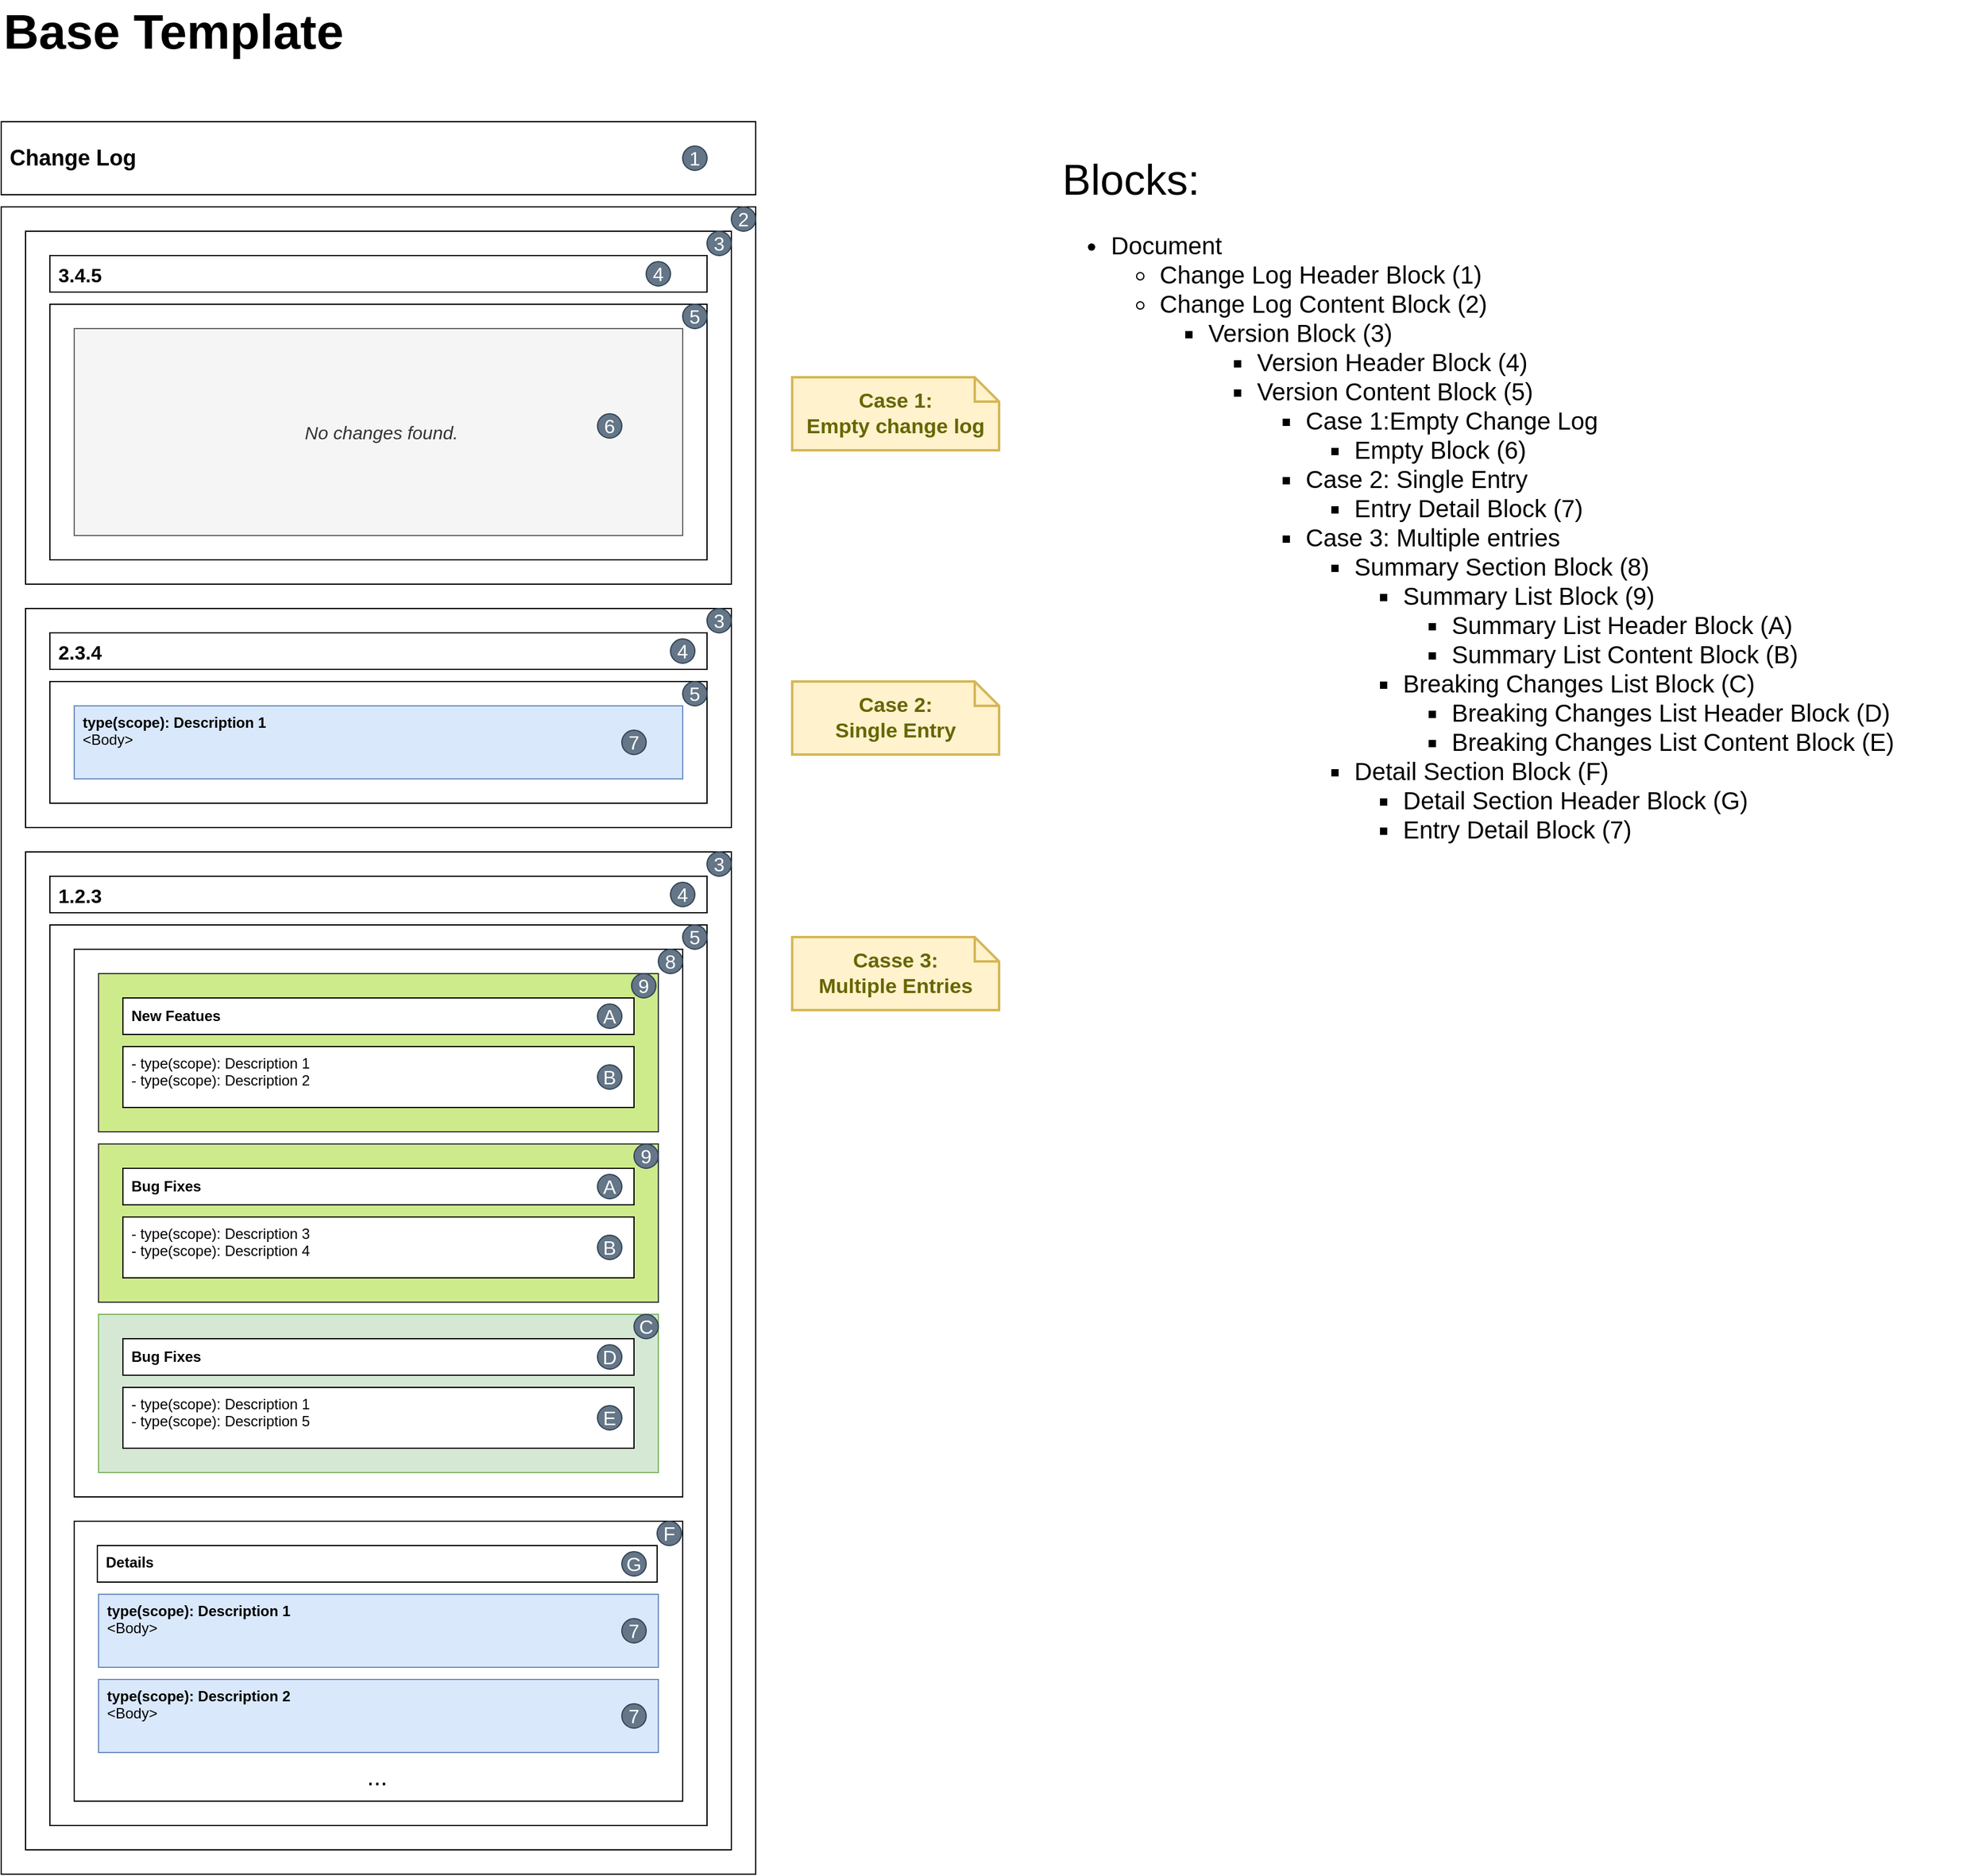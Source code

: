 <mxfile version="13.0.1" type="device"><diagram id="zxCsMR1FfOH5P_U-WiDq" name="Page-1"><mxGraphModel dx="3694" dy="2744" grid="1" gridSize="10" guides="1" tooltips="1" connect="1" arrows="0" fold="1" page="1" pageScale="1" pageWidth="850" pageHeight="1100" math="0" shadow="0"><root><mxCell id="0"/><mxCell id="1" parent="0"/><mxCell id="ldNdic5TrhYA7sQSjINx-11" value="Case 2:&lt;br&gt;Single Entry" style="shape=note;strokeWidth=2;fontSize=17;size=20;whiteSpace=wrap;html=1;fillColor=#fff2cc;strokeColor=#d6b656;fontColor=#666600;align=center;fontStyle=1" parent="1" vertex="1"><mxGeometry x="240" y="-110" width="170" height="60" as="geometry"/></mxCell><mxCell id="ldNdic5TrhYA7sQSjINx-12" value="Casse 3:&lt;br&gt;Multiple Entries" style="shape=note;strokeWidth=2;fontSize=17;size=20;whiteSpace=wrap;html=1;fillColor=#fff2cc;strokeColor=#d6b656;fontColor=#666600;align=center;fontStyle=1" parent="1" vertex="1"><mxGeometry x="240" y="100" width="170" height="60" as="geometry"/></mxCell><mxCell id="vO-f_p6ShpiVWC9ixI3T-146" value="Base Template" style="text;html=1;strokeColor=none;fillColor=none;align=left;verticalAlign=middle;whiteSpace=wrap;rounded=0;fontSize=40;fontStyle=1" vertex="1" parent="1"><mxGeometry x="-410" y="-670" width="300" height="50" as="geometry"/></mxCell><mxCell id="vO-f_p6ShpiVWC9ixI3T-192" value="&lt;font style=&quot;font-size: 35px&quot;&gt;Blocks:&lt;/font&gt;&lt;br&gt;&lt;ul style=&quot;font-size: 20px&quot;&gt;&lt;li&gt;Document&lt;/li&gt;&lt;ul&gt;&lt;li&gt;Change Log Header Block (1)&lt;/li&gt;&lt;li&gt;Change Log Content Block (2)&lt;/li&gt;&lt;ul&gt;&lt;li&gt;Version Block (3)&lt;/li&gt;&lt;ul&gt;&lt;li&gt;Version Header Block (4)&lt;/li&gt;&lt;li&gt;Version Content Block (5)&lt;/li&gt;&lt;ul&gt;&lt;li&gt;Case 1:Empty Change Log&lt;/li&gt;&lt;ul&gt;&lt;li&gt;Empty Block (6)&lt;/li&gt;&lt;/ul&gt;&lt;li&gt;Case 2: Single Entry&lt;/li&gt;&lt;ul&gt;&lt;li&gt;Entry Detail Block (7)&lt;/li&gt;&lt;/ul&gt;&lt;li&gt;Case 3: Multiple entries&lt;/li&gt;&lt;ul&gt;&lt;li&gt;Summary Section Block (8)&lt;/li&gt;&lt;ul&gt;&lt;li&gt;Summary List Block (9)&lt;/li&gt;&lt;ul&gt;&lt;li&gt;Summary List Header Block (A)&lt;/li&gt;&lt;li&gt;Summary List Content Block (B)&lt;/li&gt;&lt;/ul&gt;&lt;li&gt;Breaking Changes List Block (C)&lt;/li&gt;&lt;ul&gt;&lt;li&gt;Breaking Changes List Header Block (D)&lt;/li&gt;&lt;li&gt;Breaking Changes List Content Block (E)&lt;/li&gt;&lt;/ul&gt;&lt;/ul&gt;&lt;li&gt;Detail Section Block (F)&lt;/li&gt;&lt;ul&gt;&lt;li&gt;Detail Section Header Block (G)&lt;/li&gt;&lt;li&gt;Entry Detail Block (7)&lt;/li&gt;&lt;/ul&gt;&lt;/ul&gt;&lt;/ul&gt;&lt;/ul&gt;&lt;/ul&gt;&lt;/ul&gt;&lt;/ul&gt;" style="text;html=1;strokeColor=none;fillColor=none;align=left;verticalAlign=top;whiteSpace=wrap;rounded=0;fontSize=40;" vertex="1" parent="1"><mxGeometry x="460" y="-555" width="760" height="630" as="geometry"/></mxCell><mxCell id="vO-f_p6ShpiVWC9ixI3T-143" value="" style="rounded=0;whiteSpace=wrap;html=1;fontSize=15;align=center;" vertex="1" parent="1"><mxGeometry x="-410" y="-500" width="620" height="1370" as="geometry"/></mxCell><mxCell id="vO-f_p6ShpiVWC9ixI3T-111" value="" style="group" vertex="1" connectable="0" parent="1"><mxGeometry x="-390" y="-480" width="580" height="290" as="geometry"/></mxCell><mxCell id="vO-f_p6ShpiVWC9ixI3T-84" value="" style="rounded=0;whiteSpace=wrap;html=1;fontSize=16;align=left;" vertex="1" parent="vO-f_p6ShpiVWC9ixI3T-111"><mxGeometry width="580" height="290" as="geometry"/></mxCell><mxCell id="vO-f_p6ShpiVWC9ixI3T-86" value="" style="whiteSpace=wrap;html=1;align=left;" vertex="1" parent="vO-f_p6ShpiVWC9ixI3T-111"><mxGeometry x="20" y="60" width="540" height="210" as="geometry"/></mxCell><mxCell id="vO-f_p6ShpiVWC9ixI3T-110" value="&lt;span style=&quot;font-family: &amp;#34;helvetica&amp;#34; ; font-size: 16px ; font-style: normal ; font-weight: 700 ; letter-spacing: normal ; text-indent: 0px ; text-transform: none ; word-spacing: 0px ; float: none ; display: inline&quot;&gt;3.4.5&lt;/span&gt;" style="rounded=0;whiteSpace=wrap;html=1;spacingLeft=5;align=left;verticalAlign=top;fontSize=16;" vertex="1" parent="vO-f_p6ShpiVWC9ixI3T-111"><mxGeometry x="20" y="20" width="540" height="30" as="geometry"/></mxCell><mxCell id="vO-f_p6ShpiVWC9ixI3T-89" value="" style="group;fillColor=#f5f5f5;strokeColor=#666666;fontColor=#333333;" vertex="1" connectable="0" parent="vO-f_p6ShpiVWC9ixI3T-111"><mxGeometry x="60" y="100" width="460" height="130" as="geometry"/></mxCell><mxCell id="vO-f_p6ShpiVWC9ixI3T-90" value="No changes found." style="rounded=0;whiteSpace=wrap;html=1;align=center;verticalAlign=middle;spacingLeft=5;fillColor=#f5f5f5;strokeColor=#666666;fontColor=#333333;fontStyle=2;fontSize=15;" vertex="1" parent="vO-f_p6ShpiVWC9ixI3T-111"><mxGeometry x="40" y="80" width="500" height="170" as="geometry"/></mxCell><mxCell id="vO-f_p6ShpiVWC9ixI3T-203" value="4" style="ellipse;whiteSpace=wrap;html=1;aspect=fixed;fillColor=#647687;fontSize=16;align=center;strokeColor=#314354;fontColor=#ffffff;" vertex="1" parent="vO-f_p6ShpiVWC9ixI3T-111"><mxGeometry x="510" y="25" width="20" height="20" as="geometry"/></mxCell><mxCell id="vO-f_p6ShpiVWC9ixI3T-209" value="5" style="ellipse;whiteSpace=wrap;html=1;aspect=fixed;fillColor=#647687;fontSize=16;align=center;strokeColor=#314354;fontColor=#ffffff;" vertex="1" parent="vO-f_p6ShpiVWC9ixI3T-111"><mxGeometry x="540" y="60" width="20" height="20" as="geometry"/></mxCell><mxCell id="vO-f_p6ShpiVWC9ixI3T-210" value="3" style="ellipse;whiteSpace=wrap;html=1;aspect=fixed;fillColor=#647687;fontSize=16;align=center;strokeColor=#314354;fontColor=#ffffff;" vertex="1" parent="vO-f_p6ShpiVWC9ixI3T-111"><mxGeometry x="560" width="20" height="20" as="geometry"/></mxCell><mxCell id="vO-f_p6ShpiVWC9ixI3T-213" value="6" style="ellipse;whiteSpace=wrap;html=1;aspect=fixed;fillColor=#647687;fontSize=16;align=center;strokeColor=#314354;fontColor=#ffffff;" vertex="1" parent="vO-f_p6ShpiVWC9ixI3T-111"><mxGeometry x="470" y="150" width="20" height="20" as="geometry"/></mxCell><mxCell id="vO-f_p6ShpiVWC9ixI3T-141" value="" style="group" vertex="1" connectable="0" parent="1"><mxGeometry x="-390" y="-170" width="580" height="180" as="geometry"/></mxCell><mxCell id="vO-f_p6ShpiVWC9ixI3T-114" value="" style="rounded=0;whiteSpace=wrap;html=1;fontSize=16;align=left;" vertex="1" parent="vO-f_p6ShpiVWC9ixI3T-141"><mxGeometry width="580" height="180" as="geometry"/></mxCell><mxCell id="vO-f_p6ShpiVWC9ixI3T-116" value="" style="whiteSpace=wrap;html=1;align=left;" vertex="1" parent="vO-f_p6ShpiVWC9ixI3T-141"><mxGeometry x="20" y="60" width="540" height="100" as="geometry"/></mxCell><mxCell id="vO-f_p6ShpiVWC9ixI3T-140" value="&lt;span style=&quot;font-family: helvetica; font-size: 16px; font-style: normal; font-weight: 700; letter-spacing: normal; text-indent: 0px; text-transform: none; word-spacing: 0px; float: none; display: inline;&quot;&gt;2.3.4&lt;/span&gt;&lt;br style=&quot;font-size: 16px;&quot;&gt;" style="rounded=0;whiteSpace=wrap;html=1;spacingLeft=5;align=left;verticalAlign=top;fontSize=16;" vertex="1" parent="vO-f_p6ShpiVWC9ixI3T-141"><mxGeometry x="20" y="20" width="540" height="30" as="geometry"/></mxCell><mxCell id="vO-f_p6ShpiVWC9ixI3T-137" value="&lt;b&gt;type(scope): Description 1&lt;/b&gt;&lt;br&gt;&amp;lt;Body&amp;gt;" style="rounded=0;whiteSpace=wrap;html=1;align=left;verticalAlign=top;spacingLeft=5;fillColor=#dae8fc;strokeColor=#6c8ebf;" vertex="1" parent="vO-f_p6ShpiVWC9ixI3T-141"><mxGeometry x="40" y="80" width="500" height="60" as="geometry"/></mxCell><mxCell id="vO-f_p6ShpiVWC9ixI3T-204" value="4" style="ellipse;whiteSpace=wrap;html=1;aspect=fixed;fillColor=#647687;fontSize=16;align=center;strokeColor=#314354;fontColor=#ffffff;" vertex="1" parent="vO-f_p6ShpiVWC9ixI3T-141"><mxGeometry x="530" y="25" width="20" height="20" as="geometry"/></mxCell><mxCell id="vO-f_p6ShpiVWC9ixI3T-206" value="5" style="ellipse;whiteSpace=wrap;html=1;aspect=fixed;fillColor=#647687;fontSize=16;align=center;strokeColor=#314354;fontColor=#ffffff;" vertex="1" parent="vO-f_p6ShpiVWC9ixI3T-141"><mxGeometry x="540" y="60" width="20" height="20" as="geometry"/></mxCell><mxCell id="vO-f_p6ShpiVWC9ixI3T-211" value="3" style="ellipse;whiteSpace=wrap;html=1;aspect=fixed;fillColor=#647687;fontSize=16;align=center;strokeColor=#314354;fontColor=#ffffff;" vertex="1" parent="vO-f_p6ShpiVWC9ixI3T-141"><mxGeometry x="560" width="20" height="20" as="geometry"/></mxCell><mxCell id="vO-f_p6ShpiVWC9ixI3T-215" value="7" style="ellipse;whiteSpace=wrap;html=1;aspect=fixed;fillColor=#647687;fontSize=16;align=center;strokeColor=#314354;fontColor=#ffffff;" vertex="1" parent="vO-f_p6ShpiVWC9ixI3T-141"><mxGeometry x="490" y="100" width="20" height="20" as="geometry"/></mxCell><mxCell id="vO-f_p6ShpiVWC9ixI3T-144" value="Change Log" style="rounded=0;whiteSpace=wrap;html=1;fontSize=18;align=left;fontStyle=1;spacingLeft=5;" vertex="1" parent="1"><mxGeometry x="-410" y="-570" width="620" height="60" as="geometry"/></mxCell><mxCell id="vO-f_p6ShpiVWC9ixI3T-79" value="" style="rounded=0;whiteSpace=wrap;html=1;fontSize=16;align=left;" vertex="1" parent="1"><mxGeometry x="-390" y="30" width="580" height="820" as="geometry"/></mxCell><mxCell id="vO-f_p6ShpiVWC9ixI3T-76" value="" style="whiteSpace=wrap;html=1;align=left;" vertex="1" parent="1"><mxGeometry x="-370" y="90" width="540" height="740" as="geometry"/></mxCell><mxCell id="vO-f_p6ShpiVWC9ixI3T-72" value="" style="group" vertex="1" connectable="0" parent="1"><mxGeometry x="-350" y="110" width="500" height="450" as="geometry"/></mxCell><mxCell id="vO-f_p6ShpiVWC9ixI3T-71" value="" style="rounded=0;whiteSpace=wrap;html=1;align=left;" vertex="1" parent="vO-f_p6ShpiVWC9ixI3T-72"><mxGeometry width="500" height="450" as="geometry"/></mxCell><mxCell id="vO-f_p6ShpiVWC9ixI3T-47" value="" style="group" vertex="1" connectable="0" parent="vO-f_p6ShpiVWC9ixI3T-72"><mxGeometry x="20" y="20" width="460" height="130" as="geometry"/></mxCell><mxCell id="vO-f_p6ShpiVWC9ixI3T-44" value="" style="rounded=0;whiteSpace=wrap;html=1;align=left;verticalAlign=top;spacingLeft=5;fillColor=#cdeb8b;strokeColor=#36393d;" vertex="1" parent="vO-f_p6ShpiVWC9ixI3T-47"><mxGeometry width="460" height="130" as="geometry"/></mxCell><mxCell id="vO-f_p6ShpiVWC9ixI3T-45" value="New Featues&lt;br&gt;" style="rounded=0;whiteSpace=wrap;html=1;align=left;spacingLeft=5;fontStyle=1" vertex="1" parent="vO-f_p6ShpiVWC9ixI3T-47"><mxGeometry x="20" y="20" width="420" height="30" as="geometry"/></mxCell><mxCell id="vO-f_p6ShpiVWC9ixI3T-46" value="- type(scope): Description 1&lt;br&gt;- type(scope): Description 2" style="rounded=0;whiteSpace=wrap;html=1;align=left;verticalAlign=top;spacingLeft=5;" vertex="1" parent="vO-f_p6ShpiVWC9ixI3T-47"><mxGeometry x="20" y="60" width="420" height="50" as="geometry"/></mxCell><mxCell id="vO-f_p6ShpiVWC9ixI3T-218" value="9" style="ellipse;whiteSpace=wrap;html=1;aspect=fixed;fillColor=#647687;fontSize=16;align=center;strokeColor=#314354;fontColor=#ffffff;" vertex="1" parent="vO-f_p6ShpiVWC9ixI3T-47"><mxGeometry x="438" width="20" height="20" as="geometry"/></mxCell><mxCell id="vO-f_p6ShpiVWC9ixI3T-222" value="A" style="ellipse;whiteSpace=wrap;html=1;aspect=fixed;fillColor=#647687;fontSize=16;align=center;strokeColor=#314354;fontColor=#ffffff;" vertex="1" parent="vO-f_p6ShpiVWC9ixI3T-47"><mxGeometry x="410" y="25" width="20" height="20" as="geometry"/></mxCell><mxCell id="vO-f_p6ShpiVWC9ixI3T-224" value="B" style="ellipse;whiteSpace=wrap;html=1;aspect=fixed;fillColor=#647687;fontSize=16;align=center;strokeColor=#314354;fontColor=#ffffff;" vertex="1" parent="vO-f_p6ShpiVWC9ixI3T-47"><mxGeometry x="410" y="75" width="20" height="20" as="geometry"/></mxCell><mxCell id="vO-f_p6ShpiVWC9ixI3T-56" value="" style="group" vertex="1" connectable="0" parent="vO-f_p6ShpiVWC9ixI3T-72"><mxGeometry x="20" y="160" width="460" height="130" as="geometry"/></mxCell><mxCell id="vO-f_p6ShpiVWC9ixI3T-48" value="" style="group" vertex="1" connectable="0" parent="vO-f_p6ShpiVWC9ixI3T-56"><mxGeometry width="460" height="130" as="geometry"/></mxCell><mxCell id="vO-f_p6ShpiVWC9ixI3T-49" value="" style="rounded=0;whiteSpace=wrap;html=1;align=left;verticalAlign=top;spacingLeft=5;fillColor=#cdeb8b;strokeColor=#36393d;" vertex="1" parent="vO-f_p6ShpiVWC9ixI3T-48"><mxGeometry width="460" height="130" as="geometry"/></mxCell><mxCell id="vO-f_p6ShpiVWC9ixI3T-50" value="Bug Fixes" style="rounded=0;whiteSpace=wrap;html=1;align=left;spacingLeft=5;fontStyle=1" vertex="1" parent="vO-f_p6ShpiVWC9ixI3T-48"><mxGeometry x="20" y="20" width="420" height="30" as="geometry"/></mxCell><mxCell id="vO-f_p6ShpiVWC9ixI3T-51" value="- type(scope): Description 3&lt;br&gt;- type(scope): Description 4" style="rounded=0;whiteSpace=wrap;html=1;align=left;verticalAlign=top;spacingLeft=5;" vertex="1" parent="vO-f_p6ShpiVWC9ixI3T-48"><mxGeometry x="20" y="60" width="420" height="50" as="geometry"/></mxCell><mxCell id="vO-f_p6ShpiVWC9ixI3T-221" value="9" style="ellipse;whiteSpace=wrap;html=1;aspect=fixed;fillColor=#647687;fontSize=16;align=center;strokeColor=#314354;fontColor=#ffffff;" vertex="1" parent="vO-f_p6ShpiVWC9ixI3T-48"><mxGeometry x="440" width="20" height="20" as="geometry"/></mxCell><mxCell id="vO-f_p6ShpiVWC9ixI3T-223" value="A" style="ellipse;whiteSpace=wrap;html=1;aspect=fixed;fillColor=#647687;fontSize=16;align=center;strokeColor=#314354;fontColor=#ffffff;" vertex="1" parent="vO-f_p6ShpiVWC9ixI3T-48"><mxGeometry x="410" y="25" width="20" height="20" as="geometry"/></mxCell><mxCell id="vO-f_p6ShpiVWC9ixI3T-225" value="B" style="ellipse;whiteSpace=wrap;html=1;aspect=fixed;fillColor=#647687;fontSize=16;align=center;strokeColor=#314354;fontColor=#ffffff;" vertex="1" parent="vO-f_p6ShpiVWC9ixI3T-48"><mxGeometry x="410" y="75" width="20" height="20" as="geometry"/></mxCell><mxCell id="vO-f_p6ShpiVWC9ixI3T-64" value="" style="group" vertex="1" connectable="0" parent="vO-f_p6ShpiVWC9ixI3T-72"><mxGeometry x="20" y="300" width="460" height="130" as="geometry"/></mxCell><mxCell id="vO-f_p6ShpiVWC9ixI3T-59" value="" style="group;fillColor=#60a917;strokeColor=#2D7600;fontColor=#ffffff;" vertex="1" connectable="0" parent="vO-f_p6ShpiVWC9ixI3T-64"><mxGeometry width="460" height="130" as="geometry"/></mxCell><mxCell id="vO-f_p6ShpiVWC9ixI3T-60" value="" style="group;fillColor=#dae8fc;strokeColor=#6c8ebf;" vertex="1" connectable="0" parent="vO-f_p6ShpiVWC9ixI3T-64"><mxGeometry width="460" height="130" as="geometry"/></mxCell><mxCell id="vO-f_p6ShpiVWC9ixI3T-61" value="" style="rounded=0;whiteSpace=wrap;html=1;align=left;verticalAlign=top;spacingLeft=5;fillColor=#d5e8d4;strokeColor=#82b366;" vertex="1" parent="vO-f_p6ShpiVWC9ixI3T-64"><mxGeometry width="460" height="130" as="geometry"/></mxCell><mxCell id="vO-f_p6ShpiVWC9ixI3T-62" value="Bug Fixes" style="rounded=0;whiteSpace=wrap;html=1;align=left;spacingLeft=5;fontStyle=1" vertex="1" parent="vO-f_p6ShpiVWC9ixI3T-64"><mxGeometry x="20" y="20" width="420" height="30" as="geometry"/></mxCell><mxCell id="vO-f_p6ShpiVWC9ixI3T-63" value="- type(scope): Description 1&lt;br&gt;- type(scope): Description 5" style="rounded=0;whiteSpace=wrap;html=1;align=left;verticalAlign=top;spacingLeft=5;" vertex="1" parent="vO-f_p6ShpiVWC9ixI3T-64"><mxGeometry x="20" y="60" width="420" height="50" as="geometry"/></mxCell><mxCell id="vO-f_p6ShpiVWC9ixI3T-250" value="D" style="ellipse;whiteSpace=wrap;html=1;aspect=fixed;fillColor=#647687;fontSize=16;align=center;strokeColor=#314354;fontColor=#ffffff;" vertex="1" parent="vO-f_p6ShpiVWC9ixI3T-64"><mxGeometry x="410" y="25" width="20" height="20" as="geometry"/></mxCell><mxCell id="vO-f_p6ShpiVWC9ixI3T-251" value="E" style="ellipse;whiteSpace=wrap;html=1;aspect=fixed;fillColor=#647687;fontSize=16;align=center;strokeColor=#314354;fontColor=#ffffff;" vertex="1" parent="vO-f_p6ShpiVWC9ixI3T-64"><mxGeometry x="410" y="75" width="20" height="20" as="geometry"/></mxCell><mxCell id="vO-f_p6ShpiVWC9ixI3T-252" value="C" style="ellipse;whiteSpace=wrap;html=1;aspect=fixed;fillColor=#647687;fontSize=16;align=center;strokeColor=#314354;fontColor=#ffffff;" vertex="1" parent="vO-f_p6ShpiVWC9ixI3T-64"><mxGeometry x="440" width="20" height="20" as="geometry"/></mxCell><mxCell id="vO-f_p6ShpiVWC9ixI3T-217" value="8" style="ellipse;whiteSpace=wrap;html=1;aspect=fixed;fillColor=#647687;fontSize=16;align=center;strokeColor=#314354;fontColor=#ffffff;" vertex="1" parent="vO-f_p6ShpiVWC9ixI3T-72"><mxGeometry x="480" width="20" height="20" as="geometry"/></mxCell><mxCell id="vO-f_p6ShpiVWC9ixI3T-77" value="&lt;span style=&quot;font-family: &amp;#34;helvetica&amp;#34; ; font-size: 16px ; font-style: normal ; font-weight: 700 ; letter-spacing: normal ; text-indent: 0px ; text-transform: none ; word-spacing: 0px ; float: none ; display: inline&quot;&gt;1.2.3&lt;/span&gt;" style="rounded=0;whiteSpace=wrap;html=1;spacingLeft=5;align=left;verticalAlign=top;fontSize=16;" vertex="1" parent="1"><mxGeometry x="-370" y="50" width="540" height="30" as="geometry"/></mxCell><mxCell id="vO-f_p6ShpiVWC9ixI3T-29" value="" style="rounded=0;whiteSpace=wrap;html=1;align=left;verticalAlign=top;spacingLeft=5;fontStyle=1" vertex="1" parent="1"><mxGeometry x="-350" y="580" width="500" height="230" as="geometry"/></mxCell><mxCell id="vO-f_p6ShpiVWC9ixI3T-30" value="&lt;b&gt;type(scope): Description 1&lt;/b&gt;&lt;br&gt;&amp;lt;Body&amp;gt;" style="rounded=0;whiteSpace=wrap;html=1;align=left;verticalAlign=top;spacingLeft=5;fillColor=#dae8fc;strokeColor=#6c8ebf;" vertex="1" parent="1"><mxGeometry x="-330" y="640" width="460" height="60" as="geometry"/></mxCell><mxCell id="vO-f_p6ShpiVWC9ixI3T-31" value="&lt;b&gt;type(scope): Description 2&lt;/b&gt;&lt;br&gt;&amp;lt;Body&amp;gt;" style="rounded=0;whiteSpace=wrap;html=1;align=left;verticalAlign=top;spacingLeft=5;fillColor=#dae8fc;strokeColor=#6c8ebf;" vertex="1" parent="1"><mxGeometry x="-330" y="710" width="460" height="60" as="geometry"/></mxCell><mxCell id="vO-f_p6ShpiVWC9ixI3T-32" value="..." style="text;html=1;strokeColor=none;fillColor=none;align=center;verticalAlign=middle;whiteSpace=wrap;rounded=0;fontSize=20;" vertex="1" parent="1"><mxGeometry x="-121" y="779.12" width="40" height="20" as="geometry"/></mxCell><mxCell id="vO-f_p6ShpiVWC9ixI3T-196" value="&lt;b&gt;Details&lt;/b&gt;" style="rounded=0;whiteSpace=wrap;html=1;align=left;verticalAlign=top;spacingLeft=5;" vertex="1" parent="1"><mxGeometry x="-331" y="600" width="460" height="30" as="geometry"/></mxCell><mxCell id="vO-f_p6ShpiVWC9ixI3T-197" value="1" style="ellipse;whiteSpace=wrap;html=1;aspect=fixed;fillColor=#647687;fontSize=16;align=center;strokeColor=#314354;fontColor=#ffffff;" vertex="1" parent="1"><mxGeometry x="150" y="-550" width="20" height="20" as="geometry"/></mxCell><mxCell id="vO-f_p6ShpiVWC9ixI3T-202" value="2" style="ellipse;whiteSpace=wrap;html=1;aspect=fixed;fillColor=#647687;fontSize=16;align=center;strokeColor=#314354;fontColor=#ffffff;" vertex="1" parent="1"><mxGeometry x="190" y="-500" width="20" height="20" as="geometry"/></mxCell><mxCell id="vO-f_p6ShpiVWC9ixI3T-205" value="4" style="ellipse;whiteSpace=wrap;html=1;aspect=fixed;fillColor=#647687;fontSize=16;align=center;strokeColor=#314354;fontColor=#ffffff;" vertex="1" parent="1"><mxGeometry x="140" y="55" width="20" height="20" as="geometry"/></mxCell><mxCell id="vO-f_p6ShpiVWC9ixI3T-208" value="5" style="ellipse;whiteSpace=wrap;html=1;aspect=fixed;fillColor=#647687;fontSize=16;align=center;strokeColor=#314354;fontColor=#ffffff;" vertex="1" parent="1"><mxGeometry x="150" y="90" width="20" height="20" as="geometry"/></mxCell><mxCell id="vO-f_p6ShpiVWC9ixI3T-212" value="3" style="ellipse;whiteSpace=wrap;html=1;aspect=fixed;fillColor=#647687;fontSize=16;align=center;strokeColor=#314354;fontColor=#ffffff;" vertex="1" parent="1"><mxGeometry x="170" y="30" width="20" height="20" as="geometry"/></mxCell><mxCell id="vO-f_p6ShpiVWC9ixI3T-216" value="7" style="ellipse;whiteSpace=wrap;html=1;aspect=fixed;fillColor=#647687;fontSize=16;align=center;strokeColor=#314354;fontColor=#ffffff;" vertex="1" parent="1"><mxGeometry x="100" y="660" width="20" height="20" as="geometry"/></mxCell><mxCell id="vO-f_p6ShpiVWC9ixI3T-253" value="F" style="ellipse;whiteSpace=wrap;html=1;aspect=fixed;fillColor=#647687;fontSize=16;align=center;strokeColor=#314354;fontColor=#ffffff;" vertex="1" parent="1"><mxGeometry x="129" y="580" width="20" height="20" as="geometry"/></mxCell><mxCell id="vO-f_p6ShpiVWC9ixI3T-255" value="G" style="ellipse;whiteSpace=wrap;html=1;aspect=fixed;fillColor=#647687;fontSize=16;align=center;strokeColor=#314354;fontColor=#ffffff;" vertex="1" parent="1"><mxGeometry x="100" y="605" width="20" height="20" as="geometry"/></mxCell><mxCell id="vO-f_p6ShpiVWC9ixI3T-257" value="7" style="ellipse;whiteSpace=wrap;html=1;aspect=fixed;fillColor=#647687;fontSize=16;align=center;strokeColor=#314354;fontColor=#ffffff;" vertex="1" parent="1"><mxGeometry x="100" y="730" width="20" height="20" as="geometry"/></mxCell><mxCell id="vO-f_p6ShpiVWC9ixI3T-258" value="Case 1:&lt;br&gt;Empty change log" style="shape=note;strokeWidth=2;fontSize=17;size=20;whiteSpace=wrap;html=1;fillColor=#fff2cc;strokeColor=#d6b656;fontColor=#666600;align=center;fontStyle=1" vertex="1" parent="1"><mxGeometry x="240" y="-360" width="170" height="60" as="geometry"/></mxCell></root></mxGraphModel></diagram></mxfile>